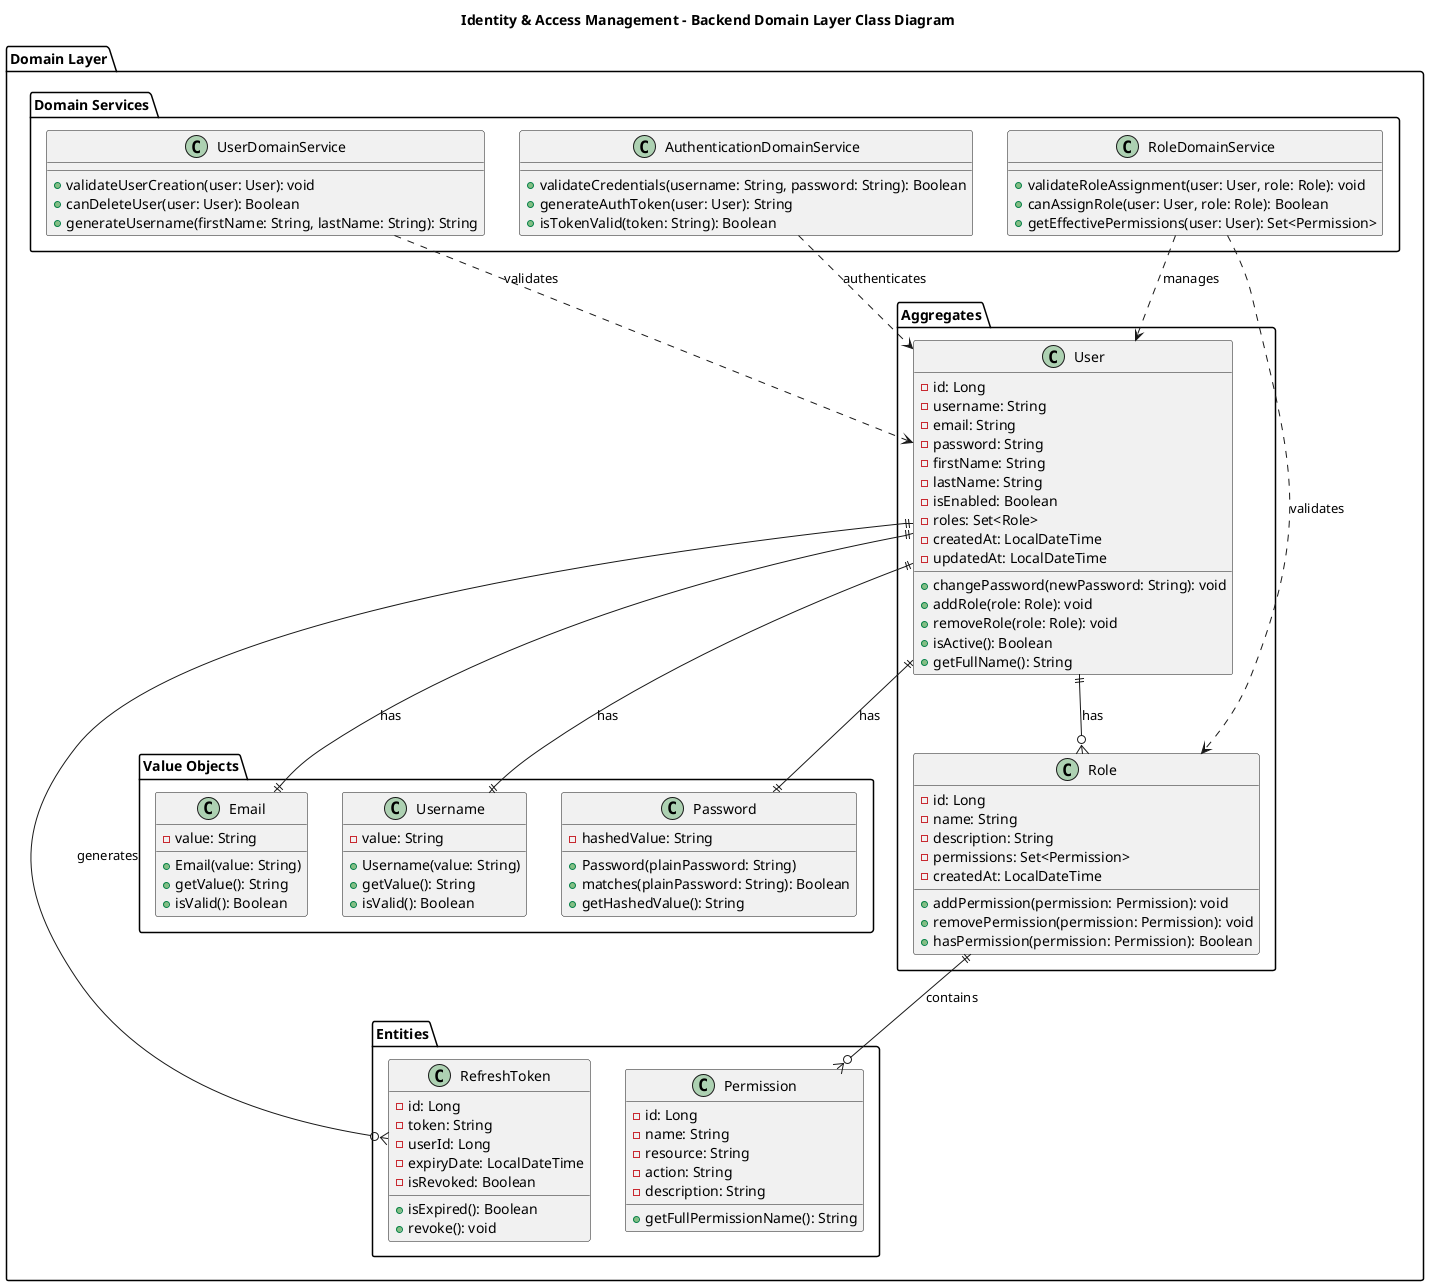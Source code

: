 @startuml IAM_Backend_Class_Diagram


title Identity & Access Management - Backend Domain Layer Class Diagram

package "Domain Layer" {
    
    package "Aggregates" {
        class User {
            -id: Long
            -username: String
            -email: String
            -password: String
            -firstName: String
            -lastName: String
            -isEnabled: Boolean
            -roles: Set<Role>
            -createdAt: LocalDateTime
            -updatedAt: LocalDateTime
            +changePassword(newPassword: String): void
            +addRole(role: Role): void
            +removeRole(role: Role): void
            +isActive(): Boolean
            +getFullName(): String
        }
        
        class Role {
            -id: Long
            -name: String
            -description: String
            -permissions: Set<Permission>
            -createdAt: LocalDateTime
            +addPermission(permission: Permission): void
            +removePermission(permission: Permission): void
            +hasPermission(permission: Permission): Boolean
        }
    }
    
    package "Entities" {
        class Permission {
            -id: Long
            -name: String
            -resource: String
            -action: String
            -description: String
            +getFullPermissionName(): String
        }
        
        class RefreshToken {
            -id: Long
            -token: String
            -userId: Long
            -expiryDate: LocalDateTime
            -isRevoked: Boolean
            +isExpired(): Boolean
            +revoke(): void
        }
    }
    
    package "Value Objects" {
        class Email {
            -value: String
            +Email(value: String)
            +getValue(): String
            +isValid(): Boolean
        }
        
        class Username {
            -value: String
            +Username(value: String)
            +getValue(): String
            +isValid(): Boolean
        }
        
        class Password {
            -hashedValue: String
            +Password(plainPassword: String)
            +matches(plainPassword: String): Boolean
            +getHashedValue(): String
        }
    }
    
    package "Domain Services" {
        class UserDomainService {
            +validateUserCreation(user: User): void
            +canDeleteUser(user: User): Boolean
            +generateUsername(firstName: String, lastName: String): String
        }
        
        class AuthenticationDomainService {
            +validateCredentials(username: String, password: String): Boolean
            +generateAuthToken(user: User): String
            +isTokenValid(token: String): Boolean
        }
        
        class RoleDomainService {
            +validateRoleAssignment(user: User, role: Role): void
            +canAssignRole(user: User, role: Role): Boolean
            +getEffectivePermissions(user: User): Set<Permission>
        }
    }
}

' Relationships
User ||--o{ Role : has
Role ||--o{ Permission : contains
User ||--|| Email : has
User ||--|| Username : has
User ||--|| Password : has
User ||--o{ RefreshToken : generates

UserDomainService ..> User : validates
AuthenticationDomainService ..> User : authenticates
RoleDomainService ..> User : manages
RoleDomainService ..> Role : validates

@enduml
        +logout(token: String): void
        +validateCredentials(username: String, password: String): boolean
    }
    
    class UserService {
        -userRepository: UserRepository
        -passwordEncoder: PasswordEncoder
        +createUser(userRequest: CreateUserRequest): User
        +updateUser(userId: Long, userRequest: UpdateUserRequest): User
        +getUserById(userId: Long): User
        +getUserByUsername(username: String): User
        +getUserByEmail(email: String): User
        +getAllUsers(pageable: Pageable): Page<User>
        +deleteUser(userId: Long): void
        +changePassword(userId: Long, newPassword: String): void
        +isEmailTaken(email: String): boolean
        +isUsernameTaken(username: String): boolean
    }
    
    class RoleService {
        -roleRepository: RoleRepository
        +createRole(roleRequest: CreateRoleRequest): Role
        +updateRole(roleId: Long, roleRequest: UpdateRoleRequest): Role
        +getRoleById(roleId: Long): Role
        +getAllRoles(): List<Role>
        +deleteRole(roleId: Long): void
        +assignRoleToUser(user: User, role: Role): void
        +removeRoleFromUser(user: User, role: Role): void
        +getUserRoles(userId: Long): Set<Role>
    }
    
    class TokenService {
        -jwtUtil: JwtUtil
        -refreshTokenRepository: RefreshTokenRepository
        +generateAccessToken(user: User): String
        +generateRefreshToken(user: User): RefreshToken
        +validateToken(token: String): boolean
        +getUserFromToken(token: String): User
        +invalidateRefreshToken(token: String): void
        +refreshAccessToken(refreshToken: String): String
        +getTokenExpirationDate(token: String): Date
    }
    
    class EmailService {
        -javaMailSender: JavaMailSender
        +sendPasswordResetEmail(email: String, resetToken: String): void
        +sendWelcomeEmail(email: String, username: String): void
        +sendAccountActivationEmail(email: String, activationToken: String): void
        -buildEmailContent(template: String, variables: Map<String, String>): String
    }
}

package "Security" {
    class SecurityConfig {
        -jwtAuthFilter: JwtAuthenticationFilter
        +passwordEncoder(): BCryptPasswordEncoder
        +authenticationManager(): AuthenticationManager
        +filterChain(http: HttpSecurity): SecurityFilterChain
        +corsConfigurationSource(): CorsConfigurationSource
    }
    
    class JwtAuthenticationFilter {
        -tokenService: TokenService
        -userService: UserService
        +doFilterInternal(request: HttpServletRequest, response: HttpServletResponse, filterChain: FilterChain): void
        -extractTokenFromRequest(request: HttpServletRequest): String
        -setAuthenticationContext(token: String): void
    }
}

package "Repositories" {
    interface UserRepository {
        +findByUsername(username: String): Optional<User>
        +findByEmail(email: String): Optional<User>
        +existsByUsername(username: String): boolean
        +existsByEmail(email: String): boolean
        +findByRoles_Name(roleName: String): List<User>
        +findActiveUsers(): List<User>
    }
    
    interface RoleRepository {
        +findByName(name: String): Optional<Role>
        +findByUsersId(userId: Long): Set<Role>
        +existsByName(name: String): boolean
    }
    
    interface RefreshTokenRepository {
        +findByToken(token: String): Optional<RefreshToken>
        +deleteByToken(token: String): void
        +deleteByUserId(userId: Long): void
        +findByUserId(userId: Long): List<RefreshToken>
        +deleteExpiredTokens(): void
    }
}

package "Entities" {
    class User {
        -id: Long
        -username: String
        -email: String
        -password: String
        -firstName: String
        -lastName: String
        -phoneNumber: String
        -isActive: boolean
        -createdAt: LocalDateTime
        -updatedAt: LocalDateTime
        -roles: Set<Role>
        +getId(): Long
        +getUsername(): String
        +getEmail(): String
        +getFullName(): String
        +isAccountNonExpired(): boolean
        +isAccountNonLocked(): boolean
        +isCredentialsNonExpired(): boolean
        +isEnabled(): boolean
    }
    
    class Role {
        -id: Long
        -name: String
        -description: String
        -permissions: Set<String>
        -users: Set<User>
        +getId(): Long
        +getName(): String
        +getDescription(): String
        +getPermissions(): Set<String>
        +hasPermission(permission: String): boolean
    }
    
    class RefreshToken {
        -id: Long
        -token: String
        -userId: Long
        -expiryDate: LocalDateTime
        -createdAt: LocalDateTime
        +getId(): Long
        +getToken(): String
        +getUserId(): Long
        +isExpired(): boolean
        +getExpiryDate(): LocalDateTime
    }
}

package "Utilities" {
    class PasswordEncoder {
        +encode(rawPassword: String): String
        +matches(rawPassword: String, encodedPassword: String): boolean
        +upgradeEncoding(encodedPassword: String): boolean
    }
    
    class JwtUtil {
        -secretKey: String
        -accessTokenExpiration: long
        -refreshTokenExpiration: long
        +generateToken(user: User): String
        +extractUsername(token: String): String
        +extractExpiration(token: String): Date
        +validateToken(token: String, username: String): boolean
        +isTokenExpired(token: String): boolean
        -extractClaim(token: String, claimsResolver: Function<Claims, T>): T
        -createToken(claims: Map<String, Object>, subject: String): String
    }
}

package "Exception Handling" {
    class GlobalExceptionHandler {
        +handleAuthenticationException(ex: AuthenticationException): ResponseEntity<ErrorResponse>
        +handleUserNotFoundException(ex: UserNotFoundException): ResponseEntity<ErrorResponse>
        +handleEmailAlreadyTakenException(ex: EmailAlreadyTakenException): ResponseEntity<ErrorResponse>
        +handleUsernameAlreadyTakenException(ex: UsernameAlreadyTakenException): ResponseEntity<ErrorResponse>
        +handleValidationException(ex: MethodArgumentNotValidException): ResponseEntity<ErrorResponse>
        +handleTokenExpiredException(ex: TokenExpiredException): ResponseEntity<ErrorResponse>
        +handleGenericException(ex: Exception): ResponseEntity<ErrorResponse>
        -buildErrorResponse(message: String, status: HttpStatus): ErrorResponse
    }
}

' Relationships
AuthController --> AuthenticationService
AuthController --> UserService
UserController --> UserService
RoleController --> RoleService

AuthenticationService --> UserService
AuthenticationService --> TokenService
AuthenticationService --> PasswordEncoder
AuthenticationService --> EmailService

UserService --> UserRepository
UserService --> PasswordEncoder
RoleService --> RoleRepository
TokenService --> JwtUtil
TokenService --> RefreshTokenRepository

SecurityConfig --> JwtAuthenticationFilter
JwtAuthenticationFilter --> TokenService
JwtAuthenticationFilter --> UserService

UserRepository --> User
RoleRepository --> Role
RefreshTokenRepository --> RefreshToken

User ||--o{ Role : "has many"
Role }o--|| User : "belongs to many"

AuthController --> GlobalExceptionHandler
UserController --> GlobalExceptionHandler
RoleController --> GlobalExceptionHandler

@enduml
